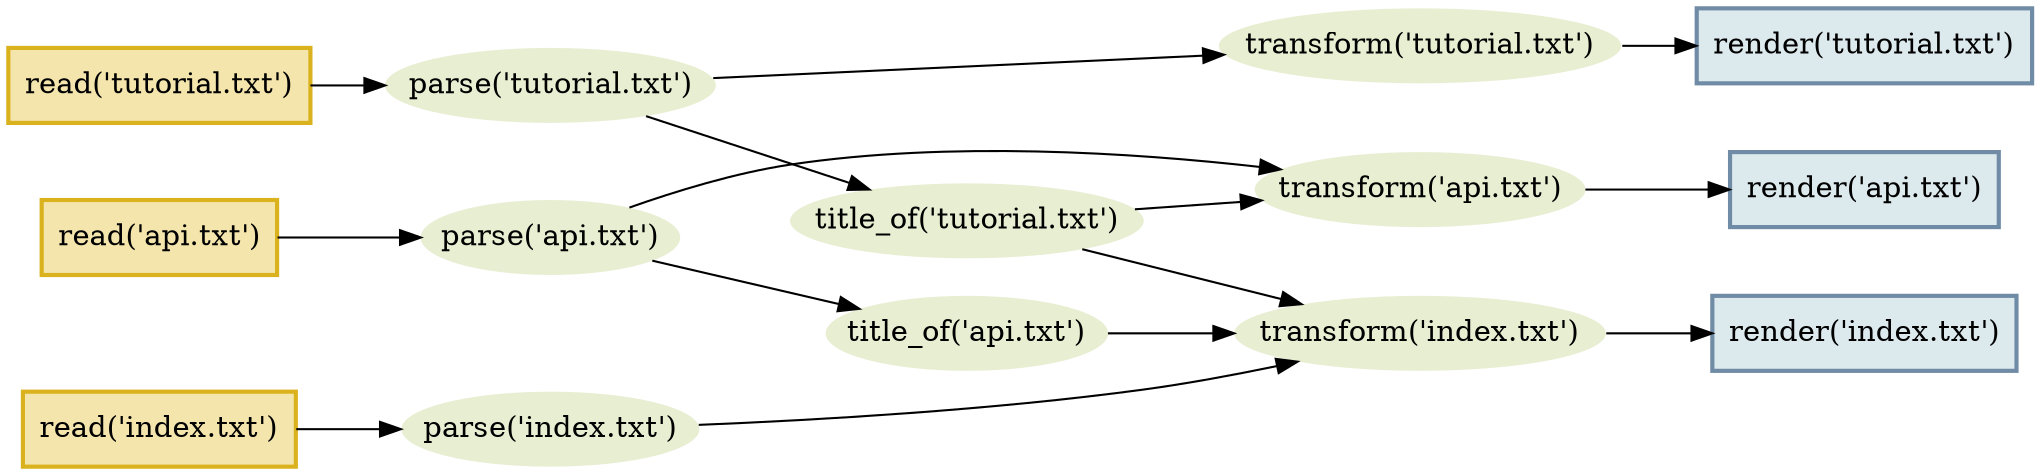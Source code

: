 digraph {
graph [rankdir=LR];
node [shape=rect penwidth=2 color="#DAB21D"
      style=filled fillcolor="#F4E5AD"]
{rank=same
"read('api.txt')"
"read('index.txt')"
"read('tutorial.txt')"
}
node [shape=rect penwidth=2 color="#708BA6"
      style=filled fillcolor="#DCE9ED"]
{rank=same
"render('api.txt')"
"render('index.txt')"
"render('tutorial.txt')"
}
node [shape=oval penwidth=0 style=filled fillcolor="#E8EED2"
      margin="0.05,0"]
"parse('api.txt')" -> "title_of('api.txt')"
"parse('api.txt')" -> "transform('api.txt')"
"parse('index.txt')" -> "transform('index.txt')"
"parse('tutorial.txt')" -> "title_of('tutorial.txt')"
"parse('tutorial.txt')" -> "transform('tutorial.txt')"
"read('api.txt')" -> "parse('api.txt')"
"read('index.txt')" -> "parse('index.txt')"
"read('tutorial.txt')" -> "parse('tutorial.txt')"
"title_of('api.txt')" -> "transform('index.txt')"
"title_of('tutorial.txt')" -> "transform('api.txt')"
"title_of('tutorial.txt')" -> "transform('index.txt')"
"transform('api.txt')" -> "render('api.txt')"
"transform('index.txt')" -> "render('index.txt')"
"transform('tutorial.txt')" -> "render('tutorial.txt')"
}